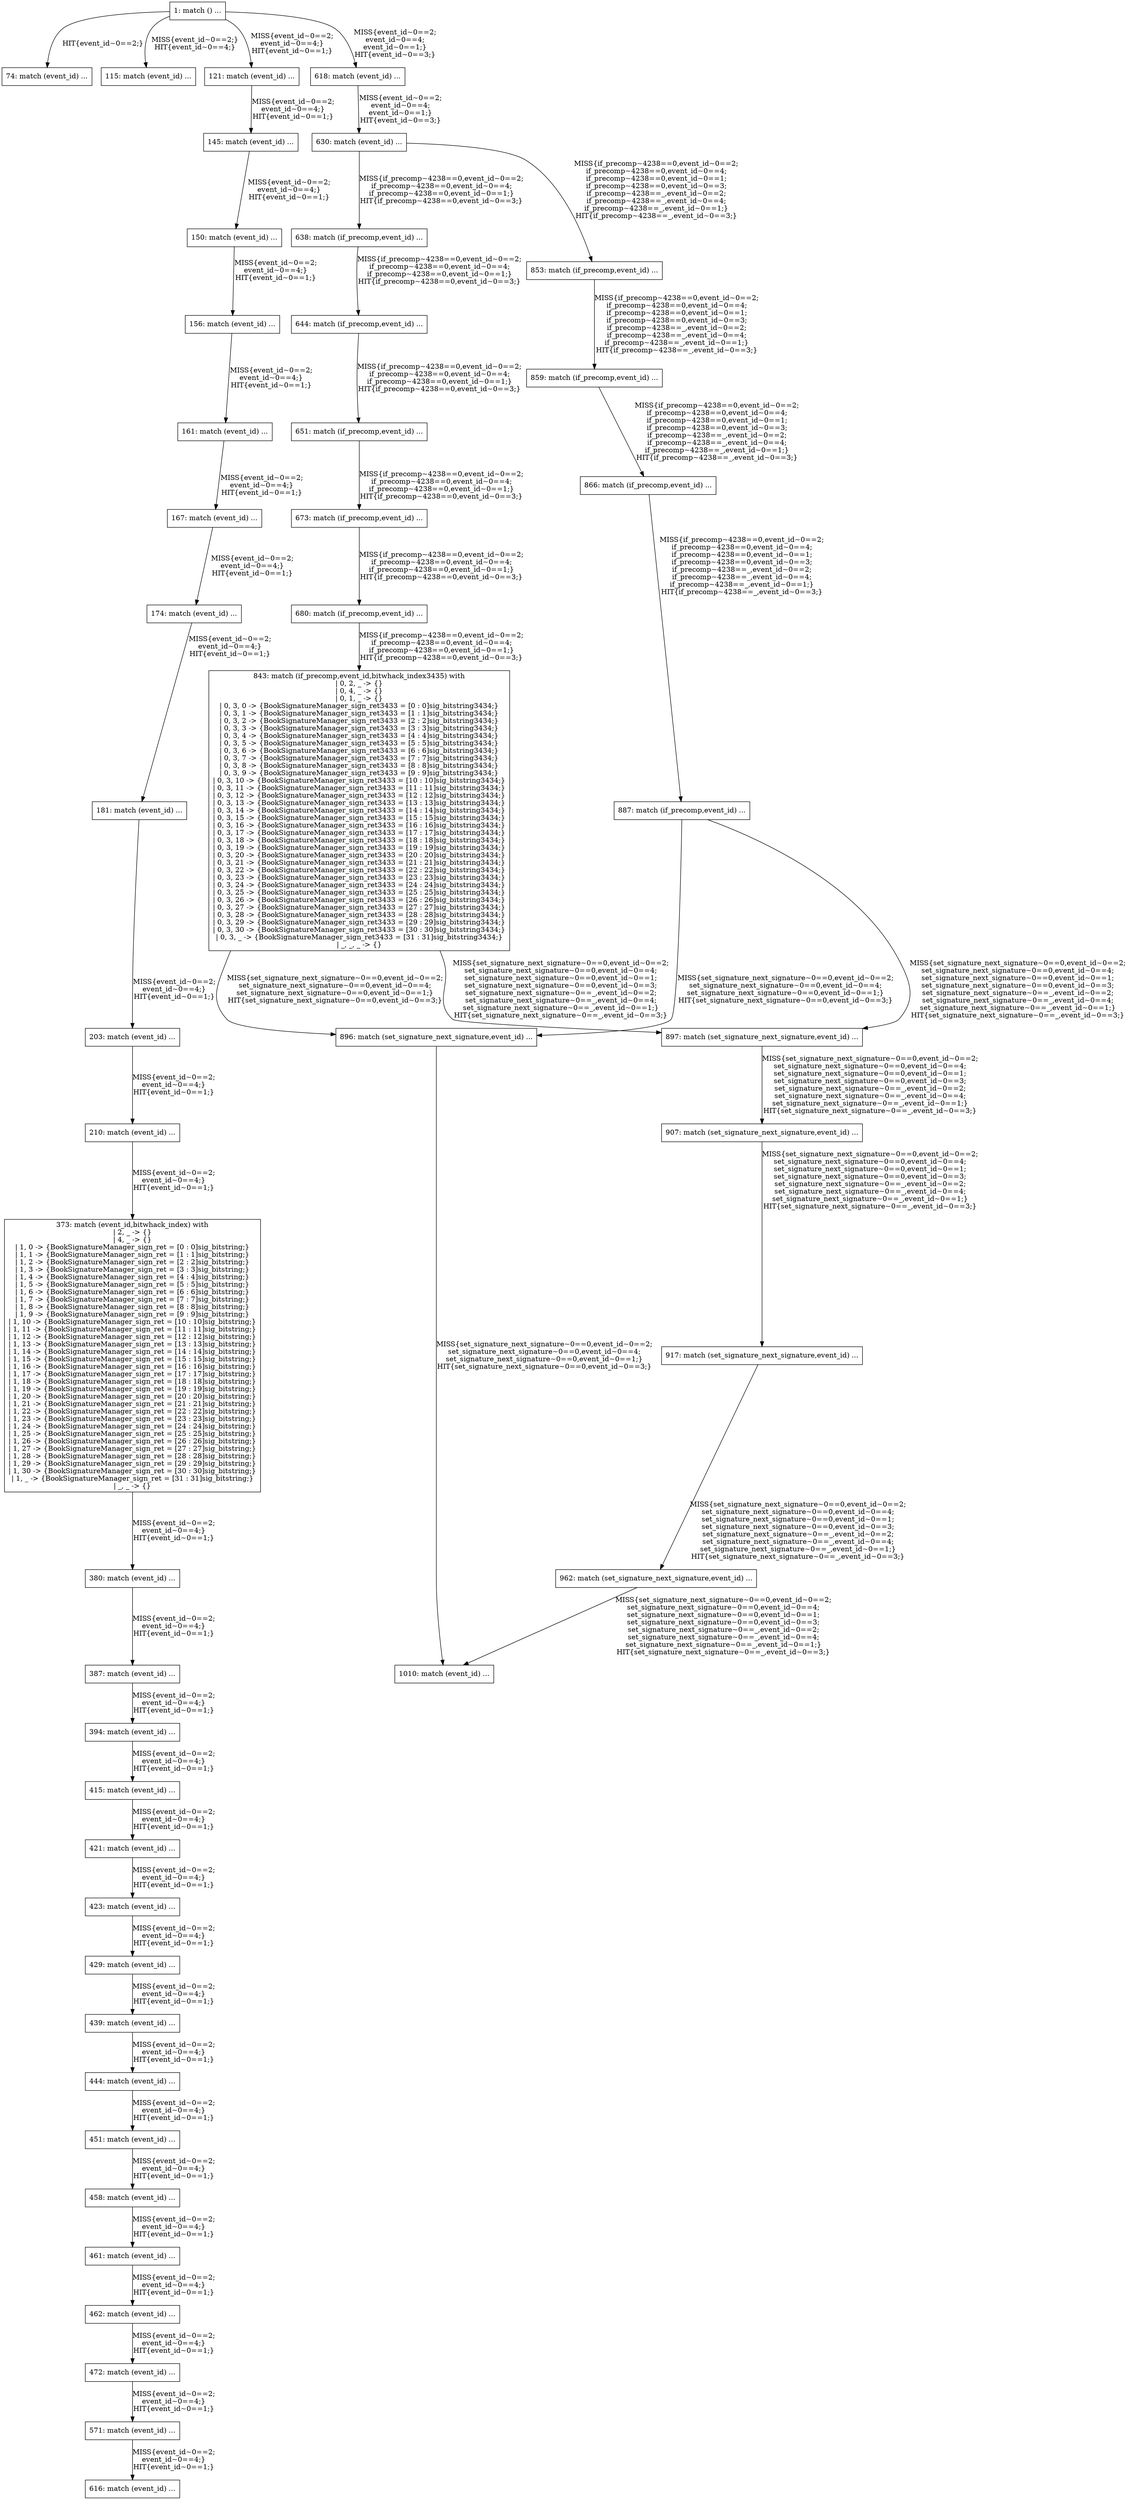 digraph G {
  "1: match () ...
" [shape=box, ];
  "74: match (event_id) ...
" [shape=box, ];
  "115: match (event_id) ...
" [shape=box, ];
  "121: match (event_id) ...
" [shape=box, ];
  "145: match (event_id) ...
" [shape=box, ];
  "150: match (event_id) ...
" [shape=box, ];
  "156: match (event_id) ...
" [shape=box, ];
  "161: match (event_id) ...
" [shape=box, ];
  "167: match (event_id) ...
" [shape=box, ];
  "174: match (event_id) ...
" [shape=box, ];
  "181: match (event_id) ...
" [shape=box, ];
  "203: match (event_id) ...
" [shape=box, ];
  "210: match (event_id) ...
" [shape=box, ];
  "373: match (event_id,bitwhack_index) with
| 2, _ -> {}
| 4, _ -> {}
| 1, 0 -> {BookSignatureManager_sign_ret = [0 : 0]sig_bitstring;}
| 1, 1 -> {BookSignatureManager_sign_ret = [1 : 1]sig_bitstring;}
| 1, 2 -> {BookSignatureManager_sign_ret = [2 : 2]sig_bitstring;}
| 1, 3 -> {BookSignatureManager_sign_ret = [3 : 3]sig_bitstring;}
| 1, 4 -> {BookSignatureManager_sign_ret = [4 : 4]sig_bitstring;}
| 1, 5 -> {BookSignatureManager_sign_ret = [5 : 5]sig_bitstring;}
| 1, 6 -> {BookSignatureManager_sign_ret = [6 : 6]sig_bitstring;}
| 1, 7 -> {BookSignatureManager_sign_ret = [7 : 7]sig_bitstring;}
| 1, 8 -> {BookSignatureManager_sign_ret = [8 : 8]sig_bitstring;}
| 1, 9 -> {BookSignatureManager_sign_ret = [9 : 9]sig_bitstring;}
| 1, 10 -> {BookSignatureManager_sign_ret = [10 : 10]sig_bitstring;}
| 1, 11 -> {BookSignatureManager_sign_ret = [11 : 11]sig_bitstring;}
| 1, 12 -> {BookSignatureManager_sign_ret = [12 : 12]sig_bitstring;}
| 1, 13 -> {BookSignatureManager_sign_ret = [13 : 13]sig_bitstring;}
| 1, 14 -> {BookSignatureManager_sign_ret = [14 : 14]sig_bitstring;}
| 1, 15 -> {BookSignatureManager_sign_ret = [15 : 15]sig_bitstring;}
| 1, 16 -> {BookSignatureManager_sign_ret = [16 : 16]sig_bitstring;}
| 1, 17 -> {BookSignatureManager_sign_ret = [17 : 17]sig_bitstring;}
| 1, 18 -> {BookSignatureManager_sign_ret = [18 : 18]sig_bitstring;}
| 1, 19 -> {BookSignatureManager_sign_ret = [19 : 19]sig_bitstring;}
| 1, 20 -> {BookSignatureManager_sign_ret = [20 : 20]sig_bitstring;}
| 1, 21 -> {BookSignatureManager_sign_ret = [21 : 21]sig_bitstring;}
| 1, 22 -> {BookSignatureManager_sign_ret = [22 : 22]sig_bitstring;}
| 1, 23 -> {BookSignatureManager_sign_ret = [23 : 23]sig_bitstring;}
| 1, 24 -> {BookSignatureManager_sign_ret = [24 : 24]sig_bitstring;}
| 1, 25 -> {BookSignatureManager_sign_ret = [25 : 25]sig_bitstring;}
| 1, 26 -> {BookSignatureManager_sign_ret = [26 : 26]sig_bitstring;}
| 1, 27 -> {BookSignatureManager_sign_ret = [27 : 27]sig_bitstring;}
| 1, 28 -> {BookSignatureManager_sign_ret = [28 : 28]sig_bitstring;}
| 1, 29 -> {BookSignatureManager_sign_ret = [29 : 29]sig_bitstring;}
| 1, 30 -> {BookSignatureManager_sign_ret = [30 : 30]sig_bitstring;}
| 1, _ -> {BookSignatureManager_sign_ret = [31 : 31]sig_bitstring;}
| _, _ -> {}" [
  shape=box, ];
  "380: match (event_id) ...
" [shape=box, ];
  "387: match (event_id) ...
" [shape=box, ];
  "394: match (event_id) ...
" [shape=box, ];
  "415: match (event_id) ...
" [shape=box, ];
  "421: match (event_id) ...
" [shape=box, ];
  "423: match (event_id) ...
" [shape=box, ];
  "429: match (event_id) ...
" [shape=box, ];
  "439: match (event_id) ...
" [shape=box, ];
  "444: match (event_id) ...
" [shape=box, ];
  "451: match (event_id) ...
" [shape=box, ];
  "458: match (event_id) ...
" [shape=box, ];
  "461: match (event_id) ...
" [shape=box, ];
  "462: match (event_id) ...
" [shape=box, ];
  "472: match (event_id) ...
" [shape=box, ];
  "571: match (event_id) ...
" [shape=box, ];
  "616: match (event_id) ...
" [shape=box, ];
  "618: match (event_id) ...
" [shape=box, ];
  "630: match (event_id) ...
" [shape=box, ];
  "638: match (if_precomp,event_id) ...
" [shape=box, ];
  "644: match (if_precomp,event_id) ...
" [shape=box, ];
  "651: match (if_precomp,event_id) ...
" [shape=box, ];
  "673: match (if_precomp,event_id) ...
" [shape=box, ];
  "680: match (if_precomp,event_id) ...
" [shape=box, ];
  "843: match (if_precomp,event_id,bitwhack_index3435) with
| 0, 2, _ -> {}
| 0, 4, _ -> {}
| 0, 1, _ -> {}
| 0, 3, 0 -> {BookSignatureManager_sign_ret3433 = [0 : 0]sig_bitstring3434;}
| 0, 3, 1 -> {BookSignatureManager_sign_ret3433 = [1 : 1]sig_bitstring3434;}
| 0, 3, 2 -> {BookSignatureManager_sign_ret3433 = [2 : 2]sig_bitstring3434;}
| 0, 3, 3 -> {BookSignatureManager_sign_ret3433 = [3 : 3]sig_bitstring3434;}
| 0, 3, 4 -> {BookSignatureManager_sign_ret3433 = [4 : 4]sig_bitstring3434;}
| 0, 3, 5 -> {BookSignatureManager_sign_ret3433 = [5 : 5]sig_bitstring3434;}
| 0, 3, 6 -> {BookSignatureManager_sign_ret3433 = [6 : 6]sig_bitstring3434;}
| 0, 3, 7 -> {BookSignatureManager_sign_ret3433 = [7 : 7]sig_bitstring3434;}
| 0, 3, 8 -> {BookSignatureManager_sign_ret3433 = [8 : 8]sig_bitstring3434;}
| 0, 3, 9 -> {BookSignatureManager_sign_ret3433 = [9 : 9]sig_bitstring3434;}
| 0, 3, 10 -> {BookSignatureManager_sign_ret3433 = [10 : 10]sig_bitstring3434;}
| 0, 3, 11 -> {BookSignatureManager_sign_ret3433 = [11 : 11]sig_bitstring3434;}
| 0, 3, 12 -> {BookSignatureManager_sign_ret3433 = [12 : 12]sig_bitstring3434;}
| 0, 3, 13 -> {BookSignatureManager_sign_ret3433 = [13 : 13]sig_bitstring3434;}
| 0, 3, 14 -> {BookSignatureManager_sign_ret3433 = [14 : 14]sig_bitstring3434;}
| 0, 3, 15 -> {BookSignatureManager_sign_ret3433 = [15 : 15]sig_bitstring3434;}
| 0, 3, 16 -> {BookSignatureManager_sign_ret3433 = [16 : 16]sig_bitstring3434;}
| 0, 3, 17 -> {BookSignatureManager_sign_ret3433 = [17 : 17]sig_bitstring3434;}
| 0, 3, 18 -> {BookSignatureManager_sign_ret3433 = [18 : 18]sig_bitstring3434;}
| 0, 3, 19 -> {BookSignatureManager_sign_ret3433 = [19 : 19]sig_bitstring3434;}
| 0, 3, 20 -> {BookSignatureManager_sign_ret3433 = [20 : 20]sig_bitstring3434;}
| 0, 3, 21 -> {BookSignatureManager_sign_ret3433 = [21 : 21]sig_bitstring3434;}
| 0, 3, 22 -> {BookSignatureManager_sign_ret3433 = [22 : 22]sig_bitstring3434;}
| 0, 3, 23 -> {BookSignatureManager_sign_ret3433 = [23 : 23]sig_bitstring3434;}
| 0, 3, 24 -> {BookSignatureManager_sign_ret3433 = [24 : 24]sig_bitstring3434;}
| 0, 3, 25 -> {BookSignatureManager_sign_ret3433 = [25 : 25]sig_bitstring3434;}
| 0, 3, 26 -> {BookSignatureManager_sign_ret3433 = [26 : 26]sig_bitstring3434;}
| 0, 3, 27 -> {BookSignatureManager_sign_ret3433 = [27 : 27]sig_bitstring3434;}
| 0, 3, 28 -> {BookSignatureManager_sign_ret3433 = [28 : 28]sig_bitstring3434;}
| 0, 3, 29 -> {BookSignatureManager_sign_ret3433 = [29 : 29]sig_bitstring3434;}
| 0, 3, 30 -> {BookSignatureManager_sign_ret3433 = [30 : 30]sig_bitstring3434;}
| 0, 3, _ -> {BookSignatureManager_sign_ret3433 = [31 : 31]sig_bitstring3434;}
| _, _, _ -> {}" [
  shape=box, ];
  "853: match (if_precomp,event_id) ...
" [shape=box, ];
  "859: match (if_precomp,event_id) ...
" [shape=box, ];
  "866: match (if_precomp,event_id) ...
" [shape=box, ];
  "887: match (if_precomp,event_id) ...
" [shape=box, ];
  "896: match (set_signature_next_signature,event_id) ...
" [shape=box, ];
  "897: match (set_signature_next_signature,event_id) ...
" [shape=box, ];
  "907: match (set_signature_next_signature,event_id) ...
" [shape=box, ];
  "917: match (set_signature_next_signature,event_id) ...
" [shape=box, ];
  "962: match (set_signature_next_signature,event_id) ...
" [shape=box, ];
  "1010: match (event_id) ...
" [shape=box, ];
  
  
  "1: match () ...
" -> "74: match (event_id) ...
" [label="HIT{event_id~0==2;}",
                                                     ];
  "1: match () ...
" -> "115: match (event_id) ...
" [label="MISS{event_id~0==2;}
HIT{event_id~0==4;}",
                                                      ];
  "1: match () ...
" -> "121: match (event_id) ...
" [label="MISS{event_id~0==2;
event_id~0==4;}
HIT{event_id~0==1;}",
                                                      ];
  "1: match () ...
" -> "618: match (event_id) ...
" [label="MISS{event_id~0==2;
event_id~0==4;
event_id~0==1;}
HIT{event_id~0==3;}",
                                                      ];
  "121: match (event_id) ...
" -> "145: match (event_id) ...
" [label="MISS{event_id~0==2;
event_id~0==4;}
HIT{event_id~0==1;}",
                                                                ];
  "145: match (event_id) ...
" -> "150: match (event_id) ...
" [label="MISS{event_id~0==2;
event_id~0==4;}
HIT{event_id~0==1;}",
                                                                ];
  "150: match (event_id) ...
" -> "156: match (event_id) ...
" [label="MISS{event_id~0==2;
event_id~0==4;}
HIT{event_id~0==1;}",
                                                                ];
  "156: match (event_id) ...
" -> "161: match (event_id) ...
" [label="MISS{event_id~0==2;
event_id~0==4;}
HIT{event_id~0==1;}",
                                                                ];
  "161: match (event_id) ...
" -> "167: match (event_id) ...
" [label="MISS{event_id~0==2;
event_id~0==4;}
HIT{event_id~0==1;}",
                                                                ];
  "167: match (event_id) ...
" -> "174: match (event_id) ...
" [label="MISS{event_id~0==2;
event_id~0==4;}
HIT{event_id~0==1;}",
                                                                ];
  "174: match (event_id) ...
" -> "181: match (event_id) ...
" [label="MISS{event_id~0==2;
event_id~0==4;}
HIT{event_id~0==1;}",
                                                                ];
  "181: match (event_id) ...
" -> "203: match (event_id) ...
" [label="MISS{event_id~0==2;
event_id~0==4;}
HIT{event_id~0==1;}",
                                                                ];
  "203: match (event_id) ...
" -> "210: match (event_id) ...
" [label="MISS{event_id~0==2;
event_id~0==4;}
HIT{event_id~0==1;}",
                                                                ];
  "210: match (event_id) ...
" -> "373: match (event_id,bitwhack_index) with
| 2, _ -> {}
| 4, _ -> {}
| 1, 0 -> {BookSignatureManager_sign_ret = [0 : 0]sig_bitstring;}
| 1, 1 -> {BookSignatureManager_sign_ret = [1 : 1]sig_bitstring;}
| 1, 2 -> {BookSignatureManager_sign_ret = [2 : 2]sig_bitstring;}
| 1, 3 -> {BookSignatureManager_sign_ret = [3 : 3]sig_bitstring;}
| 1, 4 -> {BookSignatureManager_sign_ret = [4 : 4]sig_bitstring;}
| 1, 5 -> {BookSignatureManager_sign_ret = [5 : 5]sig_bitstring;}
| 1, 6 -> {BookSignatureManager_sign_ret = [6 : 6]sig_bitstring;}
| 1, 7 -> {BookSignatureManager_sign_ret = [7 : 7]sig_bitstring;}
| 1, 8 -> {BookSignatureManager_sign_ret = [8 : 8]sig_bitstring;}
| 1, 9 -> {BookSignatureManager_sign_ret = [9 : 9]sig_bitstring;}
| 1, 10 -> {BookSignatureManager_sign_ret = [10 : 10]sig_bitstring;}
| 1, 11 -> {BookSignatureManager_sign_ret = [11 : 11]sig_bitstring;}
| 1, 12 -> {BookSignatureManager_sign_ret = [12 : 12]sig_bitstring;}
| 1, 13 -> {BookSignatureManager_sign_ret = [13 : 13]sig_bitstring;}
| 1, 14 -> {BookSignatureManager_sign_ret = [14 : 14]sig_bitstring;}
| 1, 15 -> {BookSignatureManager_sign_ret = [15 : 15]sig_bitstring;}
| 1, 16 -> {BookSignatureManager_sign_ret = [16 : 16]sig_bitstring;}
| 1, 17 -> {BookSignatureManager_sign_ret = [17 : 17]sig_bitstring;}
| 1, 18 -> {BookSignatureManager_sign_ret = [18 : 18]sig_bitstring;}
| 1, 19 -> {BookSignatureManager_sign_ret = [19 : 19]sig_bitstring;}
| 1, 20 -> {BookSignatureManager_sign_ret = [20 : 20]sig_bitstring;}
| 1, 21 -> {BookSignatureManager_sign_ret = [21 : 21]sig_bitstring;}
| 1, 22 -> {BookSignatureManager_sign_ret = [22 : 22]sig_bitstring;}
| 1, 23 -> {BookSignatureManager_sign_ret = [23 : 23]sig_bitstring;}
| 1, 24 -> {BookSignatureManager_sign_ret = [24 : 24]sig_bitstring;}
| 1, 25 -> {BookSignatureManager_sign_ret = [25 : 25]sig_bitstring;}
| 1, 26 -> {BookSignatureManager_sign_ret = [26 : 26]sig_bitstring;}
| 1, 27 -> {BookSignatureManager_sign_ret = [27 : 27]sig_bitstring;}
| 1, 28 -> {BookSignatureManager_sign_ret = [28 : 28]sig_bitstring;}
| 1, 29 -> {BookSignatureManager_sign_ret = [29 : 29]sig_bitstring;}
| 1, 30 -> {BookSignatureManager_sign_ret = [30 : 30]sig_bitstring;}
| 1, _ -> {BookSignatureManager_sign_ret = [31 : 31]sig_bitstring;}
| _, _ -> {}" [
  label="MISS{event_id~0==2;
event_id~0==4;}
HIT{event_id~0==1;}", ];
  "373: match (event_id,bitwhack_index) with
| 2, _ -> {}
| 4, _ -> {}
| 1, 0 -> {BookSignatureManager_sign_ret = [0 : 0]sig_bitstring;}
| 1, 1 -> {BookSignatureManager_sign_ret = [1 : 1]sig_bitstring;}
| 1, 2 -> {BookSignatureManager_sign_ret = [2 : 2]sig_bitstring;}
| 1, 3 -> {BookSignatureManager_sign_ret = [3 : 3]sig_bitstring;}
| 1, 4 -> {BookSignatureManager_sign_ret = [4 : 4]sig_bitstring;}
| 1, 5 -> {BookSignatureManager_sign_ret = [5 : 5]sig_bitstring;}
| 1, 6 -> {BookSignatureManager_sign_ret = [6 : 6]sig_bitstring;}
| 1, 7 -> {BookSignatureManager_sign_ret = [7 : 7]sig_bitstring;}
| 1, 8 -> {BookSignatureManager_sign_ret = [8 : 8]sig_bitstring;}
| 1, 9 -> {BookSignatureManager_sign_ret = [9 : 9]sig_bitstring;}
| 1, 10 -> {BookSignatureManager_sign_ret = [10 : 10]sig_bitstring;}
| 1, 11 -> {BookSignatureManager_sign_ret = [11 : 11]sig_bitstring;}
| 1, 12 -> {BookSignatureManager_sign_ret = [12 : 12]sig_bitstring;}
| 1, 13 -> {BookSignatureManager_sign_ret = [13 : 13]sig_bitstring;}
| 1, 14 -> {BookSignatureManager_sign_ret = [14 : 14]sig_bitstring;}
| 1, 15 -> {BookSignatureManager_sign_ret = [15 : 15]sig_bitstring;}
| 1, 16 -> {BookSignatureManager_sign_ret = [16 : 16]sig_bitstring;}
| 1, 17 -> {BookSignatureManager_sign_ret = [17 : 17]sig_bitstring;}
| 1, 18 -> {BookSignatureManager_sign_ret = [18 : 18]sig_bitstring;}
| 1, 19 -> {BookSignatureManager_sign_ret = [19 : 19]sig_bitstring;}
| 1, 20 -> {BookSignatureManager_sign_ret = [20 : 20]sig_bitstring;}
| 1, 21 -> {BookSignatureManager_sign_ret = [21 : 21]sig_bitstring;}
| 1, 22 -> {BookSignatureManager_sign_ret = [22 : 22]sig_bitstring;}
| 1, 23 -> {BookSignatureManager_sign_ret = [23 : 23]sig_bitstring;}
| 1, 24 -> {BookSignatureManager_sign_ret = [24 : 24]sig_bitstring;}
| 1, 25 -> {BookSignatureManager_sign_ret = [25 : 25]sig_bitstring;}
| 1, 26 -> {BookSignatureManager_sign_ret = [26 : 26]sig_bitstring;}
| 1, 27 -> {BookSignatureManager_sign_ret = [27 : 27]sig_bitstring;}
| 1, 28 -> {BookSignatureManager_sign_ret = [28 : 28]sig_bitstring;}
| 1, 29 -> {BookSignatureManager_sign_ret = [29 : 29]sig_bitstring;}
| 1, 30 -> {BookSignatureManager_sign_ret = [30 : 30]sig_bitstring;}
| 1, _ -> {BookSignatureManager_sign_ret = [31 : 31]sig_bitstring;}
| _, _ -> {}" -> "380: match (event_id) ...
" [
  label="MISS{event_id~0==2;
event_id~0==4;}
HIT{event_id~0==1;}", ];
  "380: match (event_id) ...
" -> "387: match (event_id) ...
" [label="MISS{event_id~0==2;
event_id~0==4;}
HIT{event_id~0==1;}",
                                                                ];
  "387: match (event_id) ...
" -> "394: match (event_id) ...
" [label="MISS{event_id~0==2;
event_id~0==4;}
HIT{event_id~0==1;}",
                                                                ];
  "394: match (event_id) ...
" -> "415: match (event_id) ...
" [label="MISS{event_id~0==2;
event_id~0==4;}
HIT{event_id~0==1;}",
                                                                ];
  "415: match (event_id) ...
" -> "421: match (event_id) ...
" [label="MISS{event_id~0==2;
event_id~0==4;}
HIT{event_id~0==1;}",
                                                                ];
  "421: match (event_id) ...
" -> "423: match (event_id) ...
" [label="MISS{event_id~0==2;
event_id~0==4;}
HIT{event_id~0==1;}",
                                                                ];
  "423: match (event_id) ...
" -> "429: match (event_id) ...
" [label="MISS{event_id~0==2;
event_id~0==4;}
HIT{event_id~0==1;}",
                                                                ];
  "429: match (event_id) ...
" -> "439: match (event_id) ...
" [label="MISS{event_id~0==2;
event_id~0==4;}
HIT{event_id~0==1;}",
                                                                ];
  "439: match (event_id) ...
" -> "444: match (event_id) ...
" [label="MISS{event_id~0==2;
event_id~0==4;}
HIT{event_id~0==1;}",
                                                                ];
  "444: match (event_id) ...
" -> "451: match (event_id) ...
" [label="MISS{event_id~0==2;
event_id~0==4;}
HIT{event_id~0==1;}",
                                                                ];
  "451: match (event_id) ...
" -> "458: match (event_id) ...
" [label="MISS{event_id~0==2;
event_id~0==4;}
HIT{event_id~0==1;}",
                                                                ];
  "458: match (event_id) ...
" -> "461: match (event_id) ...
" [label="MISS{event_id~0==2;
event_id~0==4;}
HIT{event_id~0==1;}",
                                                                ];
  "461: match (event_id) ...
" -> "462: match (event_id) ...
" [label="MISS{event_id~0==2;
event_id~0==4;}
HIT{event_id~0==1;}",
                                                                ];
  "462: match (event_id) ...
" -> "472: match (event_id) ...
" [label="MISS{event_id~0==2;
event_id~0==4;}
HIT{event_id~0==1;}",
                                                                ];
  "472: match (event_id) ...
" -> "571: match (event_id) ...
" [label="MISS{event_id~0==2;
event_id~0==4;}
HIT{event_id~0==1;}",
                                                                ];
  "571: match (event_id) ...
" -> "616: match (event_id) ...
" [label="MISS{event_id~0==2;
event_id~0==4;}
HIT{event_id~0==1;}",
                                                                ];
  "618: match (event_id) ...
" -> "630: match (event_id) ...
" [label="MISS{event_id~0==2;
event_id~0==4;
event_id~0==1;}
HIT{event_id~0==3;}",
                                                                ];
  "630: match (event_id) ...
" -> "638: match (if_precomp,event_id) ...
" [
  label="MISS{if_precomp~4238==0,event_id~0==2;
if_precomp~4238==0,event_id~0==4;
if_precomp~4238==0,event_id~0==1;}
HIT{if_precomp~4238==0,event_id~0==3;}",
  ];
  "630: match (event_id) ...
" -> "853: match (if_precomp,event_id) ...
" [
  label="MISS{if_precomp~4238==0,event_id~0==2;
if_precomp~4238==0,event_id~0==4;
if_precomp~4238==0,event_id~0==1;
if_precomp~4238==0,event_id~0==3;
if_precomp~4238==_,event_id~0==2;
if_precomp~4238==_,event_id~0==4;
if_precomp~4238==_,event_id~0==1;}
HIT{if_precomp~4238==_,event_id~0==3;}",
  ];
  "638: match (if_precomp,event_id) ...
" -> "644: match (if_precomp,event_id) ...
" [
  label="MISS{if_precomp~4238==0,event_id~0==2;
if_precomp~4238==0,event_id~0==4;
if_precomp~4238==0,event_id~0==1;}
HIT{if_precomp~4238==0,event_id~0==3;}",
  ];
  "644: match (if_precomp,event_id) ...
" -> "651: match (if_precomp,event_id) ...
" [
  label="MISS{if_precomp~4238==0,event_id~0==2;
if_precomp~4238==0,event_id~0==4;
if_precomp~4238==0,event_id~0==1;}
HIT{if_precomp~4238==0,event_id~0==3;}",
  ];
  "651: match (if_precomp,event_id) ...
" -> "673: match (if_precomp,event_id) ...
" [
  label="MISS{if_precomp~4238==0,event_id~0==2;
if_precomp~4238==0,event_id~0==4;
if_precomp~4238==0,event_id~0==1;}
HIT{if_precomp~4238==0,event_id~0==3;}",
  ];
  "673: match (if_precomp,event_id) ...
" -> "680: match (if_precomp,event_id) ...
" [
  label="MISS{if_precomp~4238==0,event_id~0==2;
if_precomp~4238==0,event_id~0==4;
if_precomp~4238==0,event_id~0==1;}
HIT{if_precomp~4238==0,event_id~0==3;}",
  ];
  "680: match (if_precomp,event_id) ...
" -> "843: match (if_precomp,event_id,bitwhack_index3435) with
| 0, 2, _ -> {}
| 0, 4, _ -> {}
| 0, 1, _ -> {}
| 0, 3, 0 -> {BookSignatureManager_sign_ret3433 = [0 : 0]sig_bitstring3434;}
| 0, 3, 1 -> {BookSignatureManager_sign_ret3433 = [1 : 1]sig_bitstring3434;}
| 0, 3, 2 -> {BookSignatureManager_sign_ret3433 = [2 : 2]sig_bitstring3434;}
| 0, 3, 3 -> {BookSignatureManager_sign_ret3433 = [3 : 3]sig_bitstring3434;}
| 0, 3, 4 -> {BookSignatureManager_sign_ret3433 = [4 : 4]sig_bitstring3434;}
| 0, 3, 5 -> {BookSignatureManager_sign_ret3433 = [5 : 5]sig_bitstring3434;}
| 0, 3, 6 -> {BookSignatureManager_sign_ret3433 = [6 : 6]sig_bitstring3434;}
| 0, 3, 7 -> {BookSignatureManager_sign_ret3433 = [7 : 7]sig_bitstring3434;}
| 0, 3, 8 -> {BookSignatureManager_sign_ret3433 = [8 : 8]sig_bitstring3434;}
| 0, 3, 9 -> {BookSignatureManager_sign_ret3433 = [9 : 9]sig_bitstring3434;}
| 0, 3, 10 -> {BookSignatureManager_sign_ret3433 = [10 : 10]sig_bitstring3434;}
| 0, 3, 11 -> {BookSignatureManager_sign_ret3433 = [11 : 11]sig_bitstring3434;}
| 0, 3, 12 -> {BookSignatureManager_sign_ret3433 = [12 : 12]sig_bitstring3434;}
| 0, 3, 13 -> {BookSignatureManager_sign_ret3433 = [13 : 13]sig_bitstring3434;}
| 0, 3, 14 -> {BookSignatureManager_sign_ret3433 = [14 : 14]sig_bitstring3434;}
| 0, 3, 15 -> {BookSignatureManager_sign_ret3433 = [15 : 15]sig_bitstring3434;}
| 0, 3, 16 -> {BookSignatureManager_sign_ret3433 = [16 : 16]sig_bitstring3434;}
| 0, 3, 17 -> {BookSignatureManager_sign_ret3433 = [17 : 17]sig_bitstring3434;}
| 0, 3, 18 -> {BookSignatureManager_sign_ret3433 = [18 : 18]sig_bitstring3434;}
| 0, 3, 19 -> {BookSignatureManager_sign_ret3433 = [19 : 19]sig_bitstring3434;}
| 0, 3, 20 -> {BookSignatureManager_sign_ret3433 = [20 : 20]sig_bitstring3434;}
| 0, 3, 21 -> {BookSignatureManager_sign_ret3433 = [21 : 21]sig_bitstring3434;}
| 0, 3, 22 -> {BookSignatureManager_sign_ret3433 = [22 : 22]sig_bitstring3434;}
| 0, 3, 23 -> {BookSignatureManager_sign_ret3433 = [23 : 23]sig_bitstring3434;}
| 0, 3, 24 -> {BookSignatureManager_sign_ret3433 = [24 : 24]sig_bitstring3434;}
| 0, 3, 25 -> {BookSignatureManager_sign_ret3433 = [25 : 25]sig_bitstring3434;}
| 0, 3, 26 -> {BookSignatureManager_sign_ret3433 = [26 : 26]sig_bitstring3434;}
| 0, 3, 27 -> {BookSignatureManager_sign_ret3433 = [27 : 27]sig_bitstring3434;}
| 0, 3, 28 -> {BookSignatureManager_sign_ret3433 = [28 : 28]sig_bitstring3434;}
| 0, 3, 29 -> {BookSignatureManager_sign_ret3433 = [29 : 29]sig_bitstring3434;}
| 0, 3, 30 -> {BookSignatureManager_sign_ret3433 = [30 : 30]sig_bitstring3434;}
| 0, 3, _ -> {BookSignatureManager_sign_ret3433 = [31 : 31]sig_bitstring3434;}
| _, _, _ -> {}" [
  label="MISS{if_precomp~4238==0,event_id~0==2;
if_precomp~4238==0,event_id~0==4;
if_precomp~4238==0,event_id~0==1;}
HIT{if_precomp~4238==0,event_id~0==3;}",
  ];
  "843: match (if_precomp,event_id,bitwhack_index3435) with
| 0, 2, _ -> {}
| 0, 4, _ -> {}
| 0, 1, _ -> {}
| 0, 3, 0 -> {BookSignatureManager_sign_ret3433 = [0 : 0]sig_bitstring3434;}
| 0, 3, 1 -> {BookSignatureManager_sign_ret3433 = [1 : 1]sig_bitstring3434;}
| 0, 3, 2 -> {BookSignatureManager_sign_ret3433 = [2 : 2]sig_bitstring3434;}
| 0, 3, 3 -> {BookSignatureManager_sign_ret3433 = [3 : 3]sig_bitstring3434;}
| 0, 3, 4 -> {BookSignatureManager_sign_ret3433 = [4 : 4]sig_bitstring3434;}
| 0, 3, 5 -> {BookSignatureManager_sign_ret3433 = [5 : 5]sig_bitstring3434;}
| 0, 3, 6 -> {BookSignatureManager_sign_ret3433 = [6 : 6]sig_bitstring3434;}
| 0, 3, 7 -> {BookSignatureManager_sign_ret3433 = [7 : 7]sig_bitstring3434;}
| 0, 3, 8 -> {BookSignatureManager_sign_ret3433 = [8 : 8]sig_bitstring3434;}
| 0, 3, 9 -> {BookSignatureManager_sign_ret3433 = [9 : 9]sig_bitstring3434;}
| 0, 3, 10 -> {BookSignatureManager_sign_ret3433 = [10 : 10]sig_bitstring3434;}
| 0, 3, 11 -> {BookSignatureManager_sign_ret3433 = [11 : 11]sig_bitstring3434;}
| 0, 3, 12 -> {BookSignatureManager_sign_ret3433 = [12 : 12]sig_bitstring3434;}
| 0, 3, 13 -> {BookSignatureManager_sign_ret3433 = [13 : 13]sig_bitstring3434;}
| 0, 3, 14 -> {BookSignatureManager_sign_ret3433 = [14 : 14]sig_bitstring3434;}
| 0, 3, 15 -> {BookSignatureManager_sign_ret3433 = [15 : 15]sig_bitstring3434;}
| 0, 3, 16 -> {BookSignatureManager_sign_ret3433 = [16 : 16]sig_bitstring3434;}
| 0, 3, 17 -> {BookSignatureManager_sign_ret3433 = [17 : 17]sig_bitstring3434;}
| 0, 3, 18 -> {BookSignatureManager_sign_ret3433 = [18 : 18]sig_bitstring3434;}
| 0, 3, 19 -> {BookSignatureManager_sign_ret3433 = [19 : 19]sig_bitstring3434;}
| 0, 3, 20 -> {BookSignatureManager_sign_ret3433 = [20 : 20]sig_bitstring3434;}
| 0, 3, 21 -> {BookSignatureManager_sign_ret3433 = [21 : 21]sig_bitstring3434;}
| 0, 3, 22 -> {BookSignatureManager_sign_ret3433 = [22 : 22]sig_bitstring3434;}
| 0, 3, 23 -> {BookSignatureManager_sign_ret3433 = [23 : 23]sig_bitstring3434;}
| 0, 3, 24 -> {BookSignatureManager_sign_ret3433 = [24 : 24]sig_bitstring3434;}
| 0, 3, 25 -> {BookSignatureManager_sign_ret3433 = [25 : 25]sig_bitstring3434;}
| 0, 3, 26 -> {BookSignatureManager_sign_ret3433 = [26 : 26]sig_bitstring3434;}
| 0, 3, 27 -> {BookSignatureManager_sign_ret3433 = [27 : 27]sig_bitstring3434;}
| 0, 3, 28 -> {BookSignatureManager_sign_ret3433 = [28 : 28]sig_bitstring3434;}
| 0, 3, 29 -> {BookSignatureManager_sign_ret3433 = [29 : 29]sig_bitstring3434;}
| 0, 3, 30 -> {BookSignatureManager_sign_ret3433 = [30 : 30]sig_bitstring3434;}
| 0, 3, _ -> {BookSignatureManager_sign_ret3433 = [31 : 31]sig_bitstring3434;}
| _, _, _ -> {}" -> "896: match (set_signature_next_signature,event_id) ...
" [
  label="MISS{set_signature_next_signature~0==0,event_id~0==2;
set_signature_next_signature~0==0,event_id~0==4;
set_signature_next_signature~0==0,event_id~0==1;}
HIT{set_signature_next_signature~0==0,event_id~0==3;}",
  ];
  "843: match (if_precomp,event_id,bitwhack_index3435) with
| 0, 2, _ -> {}
| 0, 4, _ -> {}
| 0, 1, _ -> {}
| 0, 3, 0 -> {BookSignatureManager_sign_ret3433 = [0 : 0]sig_bitstring3434;}
| 0, 3, 1 -> {BookSignatureManager_sign_ret3433 = [1 : 1]sig_bitstring3434;}
| 0, 3, 2 -> {BookSignatureManager_sign_ret3433 = [2 : 2]sig_bitstring3434;}
| 0, 3, 3 -> {BookSignatureManager_sign_ret3433 = [3 : 3]sig_bitstring3434;}
| 0, 3, 4 -> {BookSignatureManager_sign_ret3433 = [4 : 4]sig_bitstring3434;}
| 0, 3, 5 -> {BookSignatureManager_sign_ret3433 = [5 : 5]sig_bitstring3434;}
| 0, 3, 6 -> {BookSignatureManager_sign_ret3433 = [6 : 6]sig_bitstring3434;}
| 0, 3, 7 -> {BookSignatureManager_sign_ret3433 = [7 : 7]sig_bitstring3434;}
| 0, 3, 8 -> {BookSignatureManager_sign_ret3433 = [8 : 8]sig_bitstring3434;}
| 0, 3, 9 -> {BookSignatureManager_sign_ret3433 = [9 : 9]sig_bitstring3434;}
| 0, 3, 10 -> {BookSignatureManager_sign_ret3433 = [10 : 10]sig_bitstring3434;}
| 0, 3, 11 -> {BookSignatureManager_sign_ret3433 = [11 : 11]sig_bitstring3434;}
| 0, 3, 12 -> {BookSignatureManager_sign_ret3433 = [12 : 12]sig_bitstring3434;}
| 0, 3, 13 -> {BookSignatureManager_sign_ret3433 = [13 : 13]sig_bitstring3434;}
| 0, 3, 14 -> {BookSignatureManager_sign_ret3433 = [14 : 14]sig_bitstring3434;}
| 0, 3, 15 -> {BookSignatureManager_sign_ret3433 = [15 : 15]sig_bitstring3434;}
| 0, 3, 16 -> {BookSignatureManager_sign_ret3433 = [16 : 16]sig_bitstring3434;}
| 0, 3, 17 -> {BookSignatureManager_sign_ret3433 = [17 : 17]sig_bitstring3434;}
| 0, 3, 18 -> {BookSignatureManager_sign_ret3433 = [18 : 18]sig_bitstring3434;}
| 0, 3, 19 -> {BookSignatureManager_sign_ret3433 = [19 : 19]sig_bitstring3434;}
| 0, 3, 20 -> {BookSignatureManager_sign_ret3433 = [20 : 20]sig_bitstring3434;}
| 0, 3, 21 -> {BookSignatureManager_sign_ret3433 = [21 : 21]sig_bitstring3434;}
| 0, 3, 22 -> {BookSignatureManager_sign_ret3433 = [22 : 22]sig_bitstring3434;}
| 0, 3, 23 -> {BookSignatureManager_sign_ret3433 = [23 : 23]sig_bitstring3434;}
| 0, 3, 24 -> {BookSignatureManager_sign_ret3433 = [24 : 24]sig_bitstring3434;}
| 0, 3, 25 -> {BookSignatureManager_sign_ret3433 = [25 : 25]sig_bitstring3434;}
| 0, 3, 26 -> {BookSignatureManager_sign_ret3433 = [26 : 26]sig_bitstring3434;}
| 0, 3, 27 -> {BookSignatureManager_sign_ret3433 = [27 : 27]sig_bitstring3434;}
| 0, 3, 28 -> {BookSignatureManager_sign_ret3433 = [28 : 28]sig_bitstring3434;}
| 0, 3, 29 -> {BookSignatureManager_sign_ret3433 = [29 : 29]sig_bitstring3434;}
| 0, 3, 30 -> {BookSignatureManager_sign_ret3433 = [30 : 30]sig_bitstring3434;}
| 0, 3, _ -> {BookSignatureManager_sign_ret3433 = [31 : 31]sig_bitstring3434;}
| _, _, _ -> {}" -> "897: match (set_signature_next_signature,event_id) ...
" [
  label="MISS{set_signature_next_signature~0==0,event_id~0==2;
set_signature_next_signature~0==0,event_id~0==4;
set_signature_next_signature~0==0,event_id~0==1;
set_signature_next_signature~0==0,event_id~0==3;
set_signature_next_signature~0==_,event_id~0==2;
set_signature_next_signature~0==_,event_id~0==4;
set_signature_next_signature~0==_,event_id~0==1;}
HIT{set_signature_next_signature~0==_,event_id~0==3;}",
  ];
  "853: match (if_precomp,event_id) ...
" -> "859: match (if_precomp,event_id) ...
" [
  label="MISS{if_precomp~4238==0,event_id~0==2;
if_precomp~4238==0,event_id~0==4;
if_precomp~4238==0,event_id~0==1;
if_precomp~4238==0,event_id~0==3;
if_precomp~4238==_,event_id~0==2;
if_precomp~4238==_,event_id~0==4;
if_precomp~4238==_,event_id~0==1;}
HIT{if_precomp~4238==_,event_id~0==3;}",
  ];
  "859: match (if_precomp,event_id) ...
" -> "866: match (if_precomp,event_id) ...
" [
  label="MISS{if_precomp~4238==0,event_id~0==2;
if_precomp~4238==0,event_id~0==4;
if_precomp~4238==0,event_id~0==1;
if_precomp~4238==0,event_id~0==3;
if_precomp~4238==_,event_id~0==2;
if_precomp~4238==_,event_id~0==4;
if_precomp~4238==_,event_id~0==1;}
HIT{if_precomp~4238==_,event_id~0==3;}",
  ];
  "866: match (if_precomp,event_id) ...
" -> "887: match (if_precomp,event_id) ...
" [
  label="MISS{if_precomp~4238==0,event_id~0==2;
if_precomp~4238==0,event_id~0==4;
if_precomp~4238==0,event_id~0==1;
if_precomp~4238==0,event_id~0==3;
if_precomp~4238==_,event_id~0==2;
if_precomp~4238==_,event_id~0==4;
if_precomp~4238==_,event_id~0==1;}
HIT{if_precomp~4238==_,event_id~0==3;}",
  ];
  "887: match (if_precomp,event_id) ...
" -> "896: match (set_signature_next_signature,event_id) ...
" [
  label="MISS{set_signature_next_signature~0==0,event_id~0==2;
set_signature_next_signature~0==0,event_id~0==4;
set_signature_next_signature~0==0,event_id~0==1;}
HIT{set_signature_next_signature~0==0,event_id~0==3;}",
  ];
  "887: match (if_precomp,event_id) ...
" -> "897: match (set_signature_next_signature,event_id) ...
" [
  label="MISS{set_signature_next_signature~0==0,event_id~0==2;
set_signature_next_signature~0==0,event_id~0==4;
set_signature_next_signature~0==0,event_id~0==1;
set_signature_next_signature~0==0,event_id~0==3;
set_signature_next_signature~0==_,event_id~0==2;
set_signature_next_signature~0==_,event_id~0==4;
set_signature_next_signature~0==_,event_id~0==1;}
HIT{set_signature_next_signature~0==_,event_id~0==3;}",
  ];
  "896: match (set_signature_next_signature,event_id) ...
" -> "1010: match (event_id) ...
" [
  label="MISS{set_signature_next_signature~0==0,event_id~0==2;
set_signature_next_signature~0==0,event_id~0==4;
set_signature_next_signature~0==0,event_id~0==1;}
HIT{set_signature_next_signature~0==0,event_id~0==3;}",
  ];
  "897: match (set_signature_next_signature,event_id) ...
" -> "907: match (set_signature_next_signature,event_id) ...
" [
  label="MISS{set_signature_next_signature~0==0,event_id~0==2;
set_signature_next_signature~0==0,event_id~0==4;
set_signature_next_signature~0==0,event_id~0==1;
set_signature_next_signature~0==0,event_id~0==3;
set_signature_next_signature~0==_,event_id~0==2;
set_signature_next_signature~0==_,event_id~0==4;
set_signature_next_signature~0==_,event_id~0==1;}
HIT{set_signature_next_signature~0==_,event_id~0==3;}",
  ];
  "907: match (set_signature_next_signature,event_id) ...
" -> "917: match (set_signature_next_signature,event_id) ...
" [
  label="MISS{set_signature_next_signature~0==0,event_id~0==2;
set_signature_next_signature~0==0,event_id~0==4;
set_signature_next_signature~0==0,event_id~0==1;
set_signature_next_signature~0==0,event_id~0==3;
set_signature_next_signature~0==_,event_id~0==2;
set_signature_next_signature~0==_,event_id~0==4;
set_signature_next_signature~0==_,event_id~0==1;}
HIT{set_signature_next_signature~0==_,event_id~0==3;}",
  ];
  "917: match (set_signature_next_signature,event_id) ...
" -> "962: match (set_signature_next_signature,event_id) ...
" [
  label="MISS{set_signature_next_signature~0==0,event_id~0==2;
set_signature_next_signature~0==0,event_id~0==4;
set_signature_next_signature~0==0,event_id~0==1;
set_signature_next_signature~0==0,event_id~0==3;
set_signature_next_signature~0==_,event_id~0==2;
set_signature_next_signature~0==_,event_id~0==4;
set_signature_next_signature~0==_,event_id~0==1;}
HIT{set_signature_next_signature~0==_,event_id~0==3;}",
  ];
  "962: match (set_signature_next_signature,event_id) ...
" -> "1010: match (event_id) ...
" [
  label="MISS{set_signature_next_signature~0==0,event_id~0==2;
set_signature_next_signature~0==0,event_id~0==4;
set_signature_next_signature~0==0,event_id~0==1;
set_signature_next_signature~0==0,event_id~0==3;
set_signature_next_signature~0==_,event_id~0==2;
set_signature_next_signature~0==_,event_id~0==4;
set_signature_next_signature~0==_,event_id~0==1;}
HIT{set_signature_next_signature~0==_,event_id~0==3;}",
  ];
  
  }